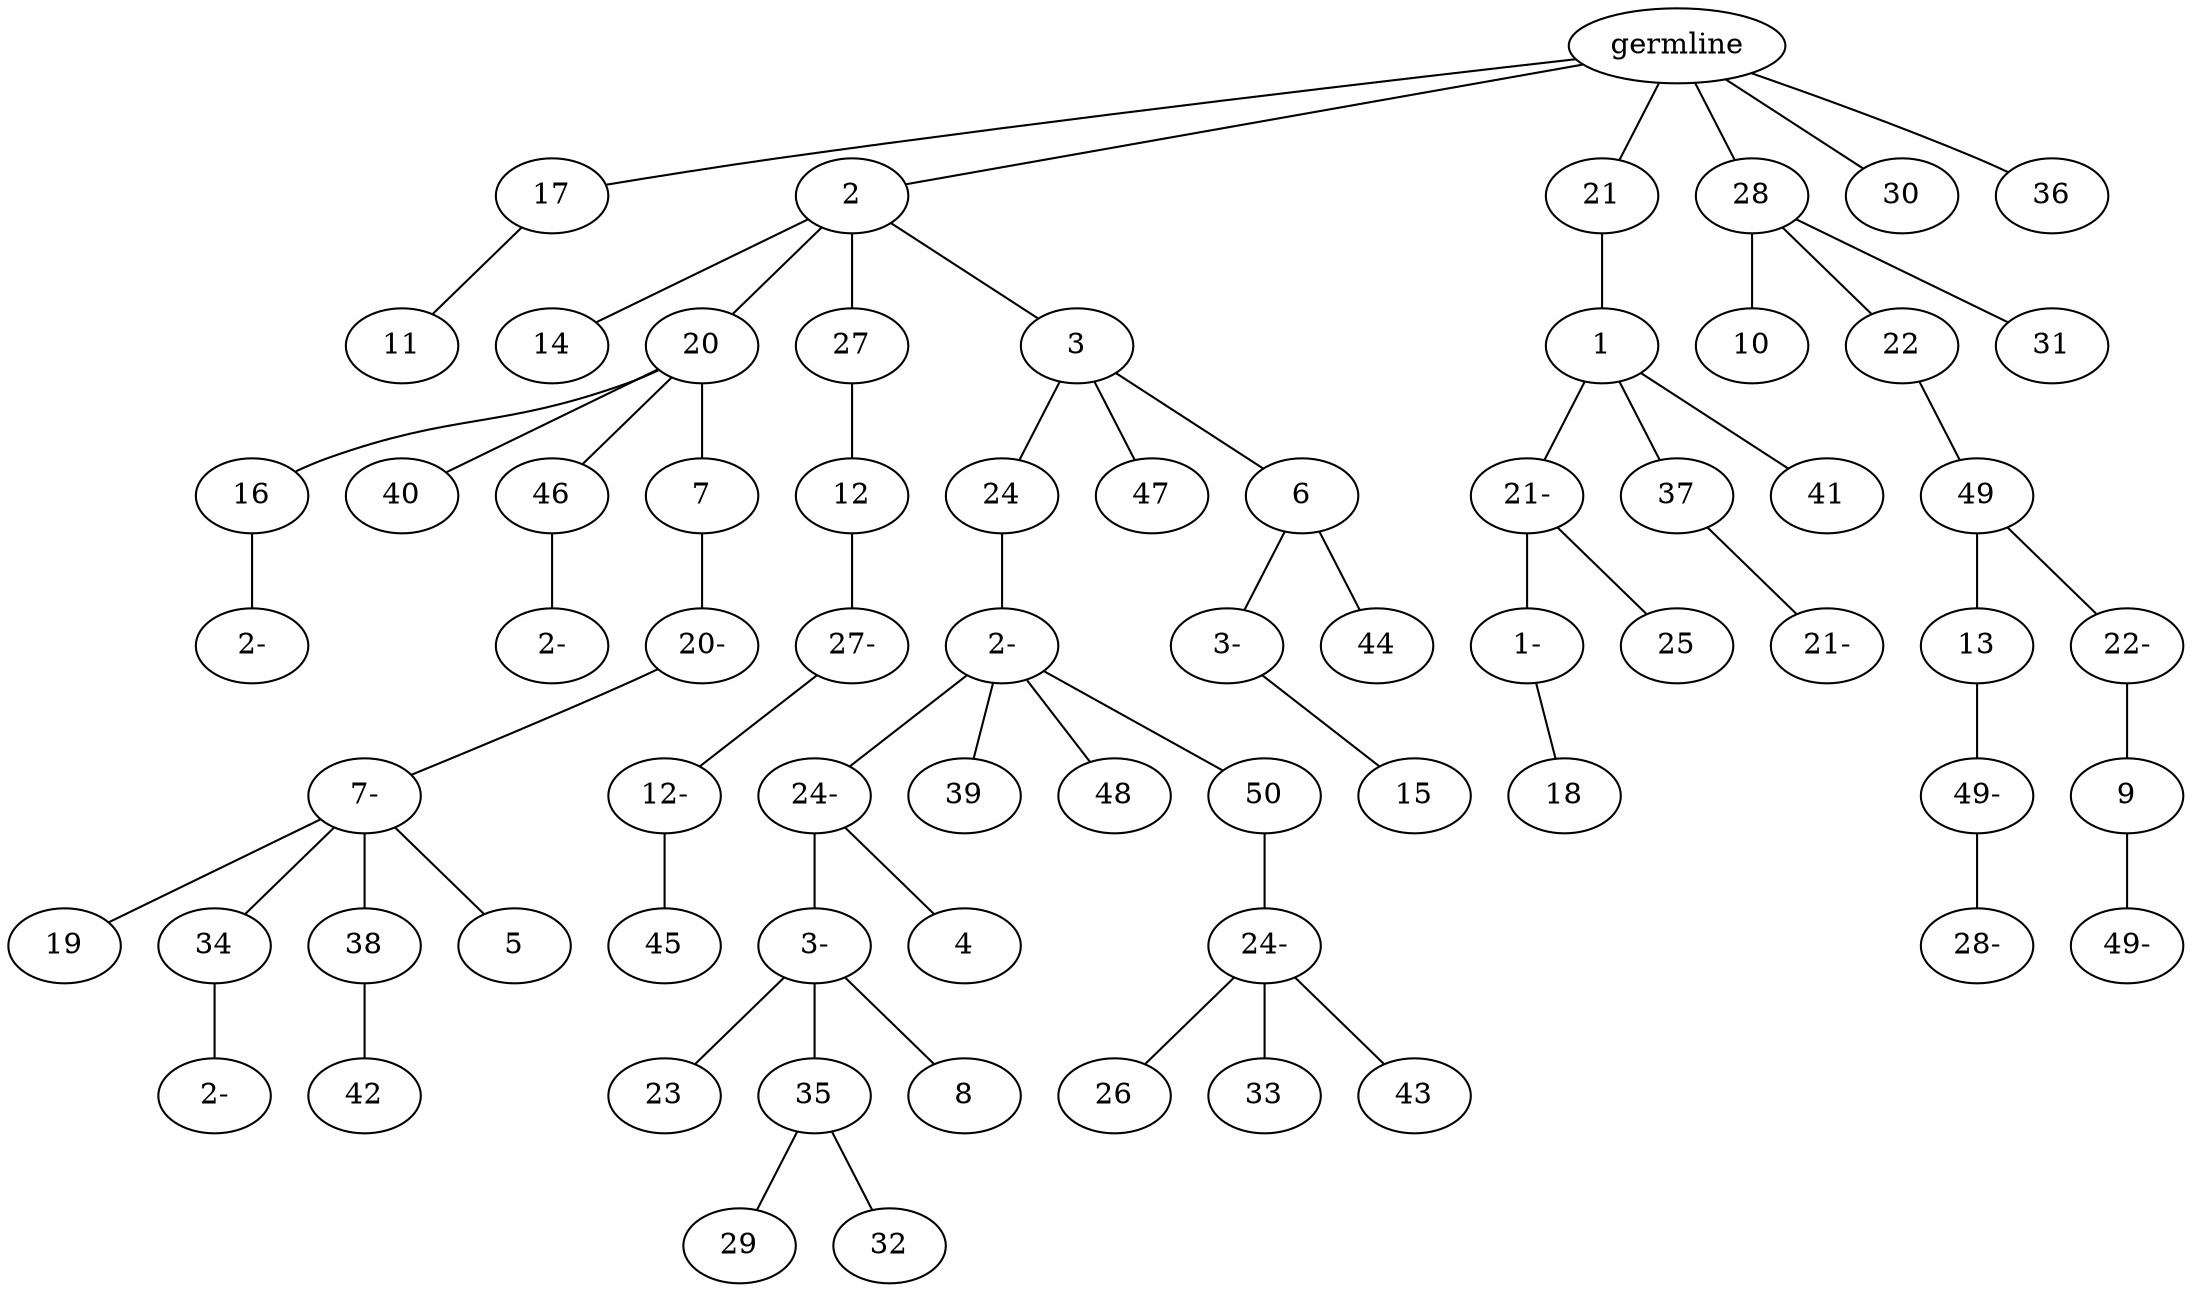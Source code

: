 graph tree {
    "139914446954448" [label="germline"];
    "139914447417408" [label="17"];
    "139914447579456" [label="11"];
    "139914446876432" [label="2"];
    "139914447580320" [label="14"];
    "139914447579360" [label="20"];
    "139914447580512" [label="16"];
    "139914447495760" [label="2-"];
    "139914447579312" [label="40"];
    "139914447578064" [label="46"];
    "139914447491024" [label="2-"];
    "139914447579984" [label="7"];
    "139914447488288" [label="20-"];
    "139914447490256" [label="7-"];
    "139914447488240" [label="19"];
    "139914447489872" [label="34"];
    "139914447487808" [label="2-"];
    "139914447487424" [label="38"];
    "139914447488144" [label="42"];
    "139914447488048" [label="5"];
    "139914447578928" [label="27"];
    "139914447487856" [label="12"];
    "139914447489680" [label="27-"];
    "139914447488192" [label="12-"];
    "139914447604944" [label="45"];
    "139914447580464" [label="3"];
    "139914447488816" [label="24"];
    "139914447488720" [label="2-"];
    "139914447604848" [label="24-"];
    "139914447603216" [label="3-"];
    "139914447602016" [label="23"];
    "139914447602400" [label="35"];
    "139914447575840" [label="29"];
    "139914447573392" [label="32"];
    "139914447602496" [label="8"];
    "139914447603120" [label="4"];
    "139914447604032" [label="39"];
    "139914447604128" [label="48"];
    "139914447605376" [label="50"];
    "139914447574976" [label="24-"];
    "139914447574736" [label="26"];
    "139914447576128" [label="33"];
    "139914447577040" [label="43"];
    "139914447489056" [label="47"];
    "139914447489248" [label="6"];
    "139914447604368" [label="3-"];
    "139914447575504" [label="15"];
    "139914447603600" [label="44"];
    "139914447579840" [label="21"];
    "139914447579120" [label="1"];
    "139914447605040" [label="21-"];
    "139914447576704" [label="1-"];
    "139914447560560" [label="18"];
    "139914447573968" [label="25"];
    "139914447602208" [label="37"];
    "139914447557920" [label="21-"];
    "139914447573248" [label="41"];
    "139914447487088" [label="28"];
    "139914447577296" [label="10"];
    "139914447576944" [label="22"];
    "139914447559696" [label="49"];
    "139914447556768" [label="13"];
    "139914447557296" [label="49-"];
    "139914447536032" [label="28-"];
    "139914447560032" [label="22-"];
    "139914447556816" [label="9"];
    "139914447535888" [label="49-"];
    "139914447575888" [label="31"];
    "139914447603792" [label="30"];
    "139914447580272" [label="36"];
    "139914446954448" -- "139914447417408";
    "139914446954448" -- "139914446876432";
    "139914446954448" -- "139914447579840";
    "139914446954448" -- "139914447487088";
    "139914446954448" -- "139914447603792";
    "139914446954448" -- "139914447580272";
    "139914447417408" -- "139914447579456";
    "139914446876432" -- "139914447580320";
    "139914446876432" -- "139914447579360";
    "139914446876432" -- "139914447578928";
    "139914446876432" -- "139914447580464";
    "139914447579360" -- "139914447580512";
    "139914447579360" -- "139914447579312";
    "139914447579360" -- "139914447578064";
    "139914447579360" -- "139914447579984";
    "139914447580512" -- "139914447495760";
    "139914447578064" -- "139914447491024";
    "139914447579984" -- "139914447488288";
    "139914447488288" -- "139914447490256";
    "139914447490256" -- "139914447488240";
    "139914447490256" -- "139914447489872";
    "139914447490256" -- "139914447487424";
    "139914447490256" -- "139914447488048";
    "139914447489872" -- "139914447487808";
    "139914447487424" -- "139914447488144";
    "139914447578928" -- "139914447487856";
    "139914447487856" -- "139914447489680";
    "139914447489680" -- "139914447488192";
    "139914447488192" -- "139914447604944";
    "139914447580464" -- "139914447488816";
    "139914447580464" -- "139914447489056";
    "139914447580464" -- "139914447489248";
    "139914447488816" -- "139914447488720";
    "139914447488720" -- "139914447604848";
    "139914447488720" -- "139914447604032";
    "139914447488720" -- "139914447604128";
    "139914447488720" -- "139914447605376";
    "139914447604848" -- "139914447603216";
    "139914447604848" -- "139914447603120";
    "139914447603216" -- "139914447602016";
    "139914447603216" -- "139914447602400";
    "139914447603216" -- "139914447602496";
    "139914447602400" -- "139914447575840";
    "139914447602400" -- "139914447573392";
    "139914447605376" -- "139914447574976";
    "139914447574976" -- "139914447574736";
    "139914447574976" -- "139914447576128";
    "139914447574976" -- "139914447577040";
    "139914447489248" -- "139914447604368";
    "139914447489248" -- "139914447603600";
    "139914447604368" -- "139914447575504";
    "139914447579840" -- "139914447579120";
    "139914447579120" -- "139914447605040";
    "139914447579120" -- "139914447602208";
    "139914447579120" -- "139914447573248";
    "139914447605040" -- "139914447576704";
    "139914447605040" -- "139914447573968";
    "139914447576704" -- "139914447560560";
    "139914447602208" -- "139914447557920";
    "139914447487088" -- "139914447577296";
    "139914447487088" -- "139914447576944";
    "139914447487088" -- "139914447575888";
    "139914447576944" -- "139914447559696";
    "139914447559696" -- "139914447556768";
    "139914447559696" -- "139914447560032";
    "139914447556768" -- "139914447557296";
    "139914447557296" -- "139914447536032";
    "139914447560032" -- "139914447556816";
    "139914447556816" -- "139914447535888";
}
